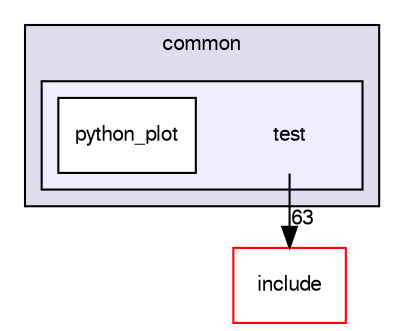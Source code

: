 digraph "test" {
  compound=true
  node [ fontsize="10", fontname="FreeSans"];
  edge [ labelfontsize="10", labelfontname="FreeSans"];
  subgraph clusterdir_860379c26524a894b3cf97b5b1ba5bdb {
    graph [ bgcolor="#ddddee", pencolor="black", label="common" fontname="FreeSans", fontsize="10", URL="dir_860379c26524a894b3cf97b5b1ba5bdb.html"]
  subgraph clusterdir_bcd721272d4e8dced7bf80a08d191b42 {
    graph [ bgcolor="#eeeeff", pencolor="black", label="" URL="dir_bcd721272d4e8dced7bf80a08d191b42.html"];
    dir_bcd721272d4e8dced7bf80a08d191b42 [shape=plaintext label="test"];
    dir_cbe58825f13a941e1b6eb91e038d65c5 [shape=box label="python_plot" color="black" fillcolor="white" style="filled" URL="dir_cbe58825f13a941e1b6eb91e038d65c5.html"];
  }
  }
  dir_275ce76ae8a9e2090fbb7142d3994a0e [shape=box label="include" fillcolor="white" style="filled" color="red" URL="dir_275ce76ae8a9e2090fbb7142d3994a0e.html"];
  dir_bcd721272d4e8dced7bf80a08d191b42->dir_275ce76ae8a9e2090fbb7142d3994a0e [headlabel="63", labeldistance=1.5 headhref="dir_000026_000005.html"];
}
